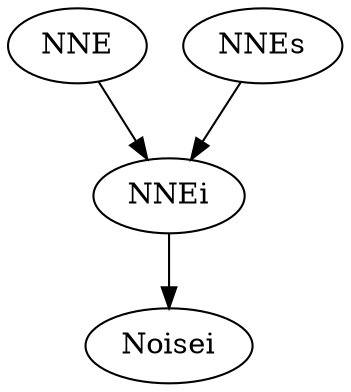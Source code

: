 /* Created by mdot for Matlab */
digraph m2html {
  NNE -> NNEi;
  NNEi -> Noisei;
  NNEs -> NNEi;

  NNE [URL="NNE.html"];
  NNEi [URL="NNEi.html"];
  NNEs [URL="NNEs.html"];
  Noisei [URL="Noisei.html"];
}